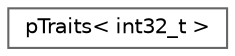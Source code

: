digraph "Graphical Class Hierarchy"
{
 // LATEX_PDF_SIZE
  bgcolor="transparent";
  edge [fontname=Helvetica,fontsize=10,labelfontname=Helvetica,labelfontsize=10];
  node [fontname=Helvetica,fontsize=10,shape=box,height=0.2,width=0.4];
  rankdir="LR";
  Node0 [id="Node000000",label="pTraits\< int32_t \>",height=0.2,width=0.4,color="grey40", fillcolor="white", style="filled",URL="$classFoam_1_1pTraits_3_01int32__t_01_4.html",tooltip=" "];
}
